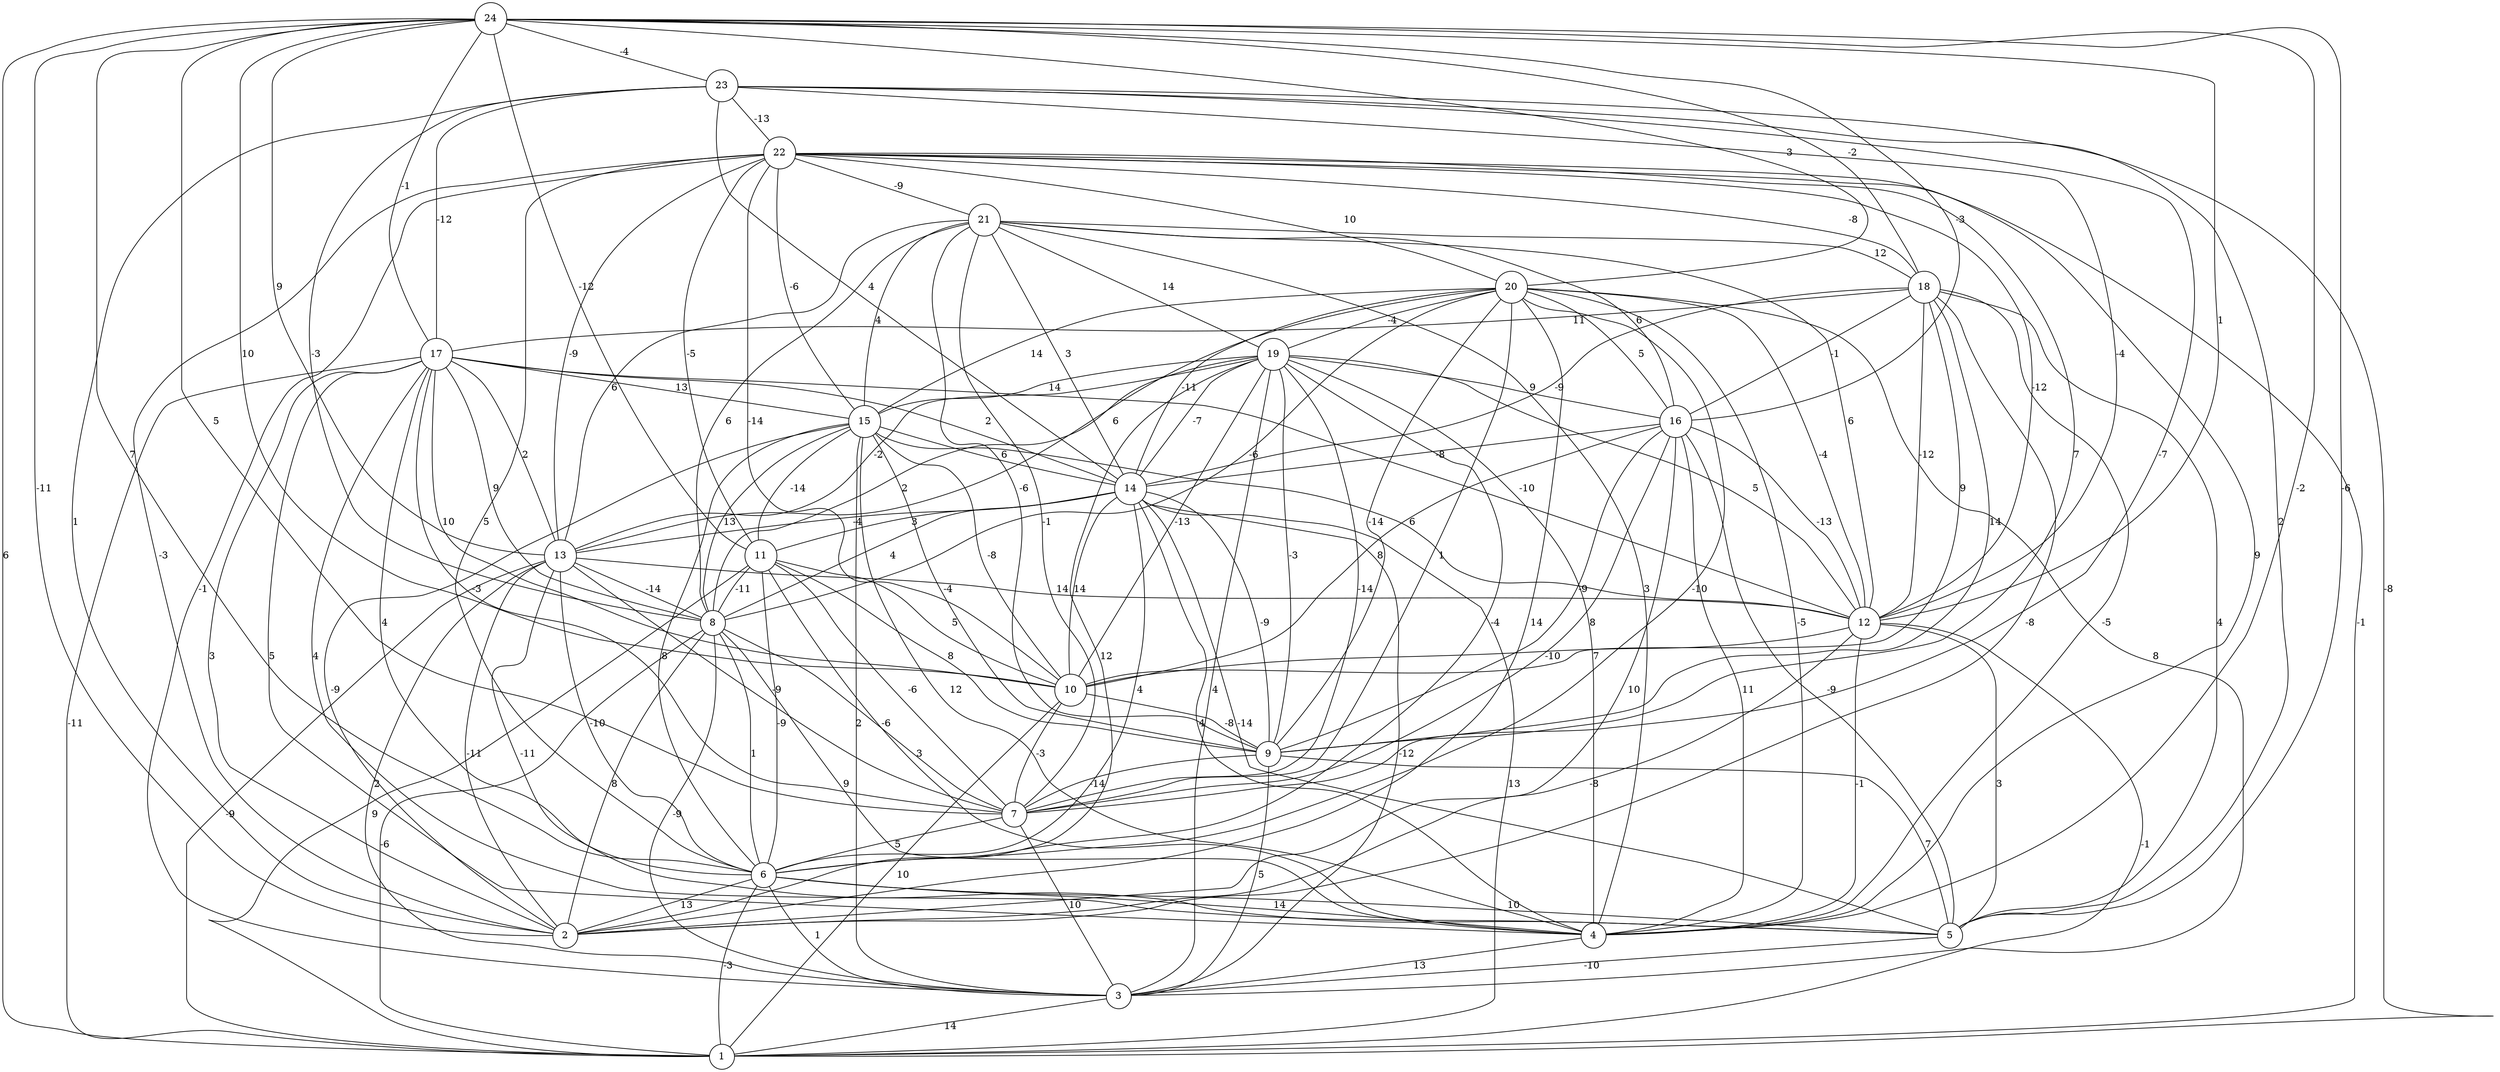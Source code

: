 graph { 
	 fontname="Helvetica,Arial,sans-serif" 
	 node [shape = circle]; 
	 24 -- 1 [label = "6"];
	 24 -- 2 [label = "-11"];
	 24 -- 4 [label = "-2"];
	 24 -- 5 [label = "-6"];
	 24 -- 6 [label = "7"];
	 24 -- 7 [label = "5"];
	 24 -- 10 [label = "10"];
	 24 -- 11 [label = "-12"];
	 24 -- 12 [label = "1"];
	 24 -- 13 [label = "9"];
	 24 -- 16 [label = "-3"];
	 24 -- 17 [label = "-1"];
	 24 -- 18 [label = "-2"];
	 24 -- 20 [label = "3"];
	 24 -- 23 [label = "-4"];
	 23 -- 1 [label = "-8"];
	 23 -- 2 [label = "1"];
	 23 -- 5 [label = "2"];
	 23 -- 7 [label = "-7"];
	 23 -- 8 [label = "-3"];
	 23 -- 12 [label = "-4"];
	 23 -- 14 [label = "4"];
	 23 -- 17 [label = "-12"];
	 23 -- 22 [label = "-13"];
	 22 -- 1 [label = "-1"];
	 22 -- 2 [label = "-3"];
	 22 -- 3 [label = "-1"];
	 22 -- 4 [label = "9"];
	 22 -- 6 [label = "5"];
	 22 -- 9 [label = "7"];
	 22 -- 10 [label = "-14"];
	 22 -- 11 [label = "-5"];
	 22 -- 12 [label = "-12"];
	 22 -- 13 [label = "-9"];
	 22 -- 15 [label = "-6"];
	 22 -- 18 [label = "-8"];
	 22 -- 20 [label = "10"];
	 22 -- 21 [label = "-9"];
	 21 -- 4 [label = "3"];
	 21 -- 7 [label = "-1"];
	 21 -- 8 [label = "6"];
	 21 -- 9 [label = "-6"];
	 21 -- 12 [label = "6"];
	 21 -- 13 [label = "6"];
	 21 -- 14 [label = "3"];
	 21 -- 15 [label = "4"];
	 21 -- 16 [label = "6"];
	 21 -- 18 [label = "12"];
	 21 -- 19 [label = "14"];
	 20 -- 2 [label = "14"];
	 20 -- 3 [label = "8"];
	 20 -- 4 [label = "-5"];
	 20 -- 6 [label = "-10"];
	 20 -- 7 [label = "1"];
	 20 -- 8 [label = "-6"];
	 20 -- 9 [label = "-14"];
	 20 -- 12 [label = "-4"];
	 20 -- 13 [label = "6"];
	 20 -- 14 [label = "-11"];
	 20 -- 15 [label = "14"];
	 20 -- 16 [label = "5"];
	 20 -- 19 [label = "-4"];
	 19 -- 2 [label = "12"];
	 19 -- 3 [label = "4"];
	 19 -- 4 [label = "7"];
	 19 -- 6 [label = "-4"];
	 19 -- 7 [label = "-14"];
	 19 -- 8 [label = "2"];
	 19 -- 9 [label = "-3"];
	 19 -- 10 [label = "-13"];
	 19 -- 12 [label = "5"];
	 19 -- 13 [label = "-2"];
	 19 -- 14 [label = "-7"];
	 19 -- 15 [label = "14"];
	 19 -- 16 [label = "9"];
	 18 -- 2 [label = "-8"];
	 18 -- 4 [label = "-5"];
	 18 -- 5 [label = "4"];
	 18 -- 9 [label = "14"];
	 18 -- 10 [label = "9"];
	 18 -- 12 [label = "-12"];
	 18 -- 14 [label = "-9"];
	 18 -- 16 [label = "-1"];
	 18 -- 17 [label = "11"];
	 17 -- 1 [label = "-11"];
	 17 -- 2 [label = "3"];
	 17 -- 4 [label = "5"];
	 17 -- 5 [label = "4"];
	 17 -- 6 [label = "4"];
	 17 -- 7 [label = "-3"];
	 17 -- 8 [label = "9"];
	 17 -- 10 [label = "10"];
	 17 -- 12 [label = "-10"];
	 17 -- 13 [label = "2"];
	 17 -- 14 [label = "2"];
	 17 -- 15 [label = "13"];
	 16 -- 2 [label = "10"];
	 16 -- 4 [label = "11"];
	 16 -- 5 [label = "-9"];
	 16 -- 7 [label = "8"];
	 16 -- 9 [label = "-9"];
	 16 -- 10 [label = "8"];
	 16 -- 12 [label = "-13"];
	 16 -- 14 [label = "-8"];
	 15 -- 2 [label = "-9"];
	 15 -- 3 [label = "2"];
	 15 -- 4 [label = "12"];
	 15 -- 6 [label = "8"];
	 15 -- 8 [label = "13"];
	 15 -- 9 [label = "-4"];
	 15 -- 10 [label = "-8"];
	 15 -- 11 [label = "-14"];
	 15 -- 12 [label = "6"];
	 15 -- 14 [label = "6"];
	 14 -- 1 [label = "13"];
	 14 -- 3 [label = "-12"];
	 14 -- 4 [label = "4"];
	 14 -- 5 [label = "-14"];
	 14 -- 6 [label = "4"];
	 14 -- 8 [label = "4"];
	 14 -- 9 [label = "-9"];
	 14 -- 10 [label = "14"];
	 14 -- 11 [label = "3"];
	 14 -- 13 [label = "-4"];
	 13 -- 1 [label = "-9"];
	 13 -- 2 [label = "-11"];
	 13 -- 3 [label = "2"];
	 13 -- 5 [label = "-11"];
	 13 -- 6 [label = "-10"];
	 13 -- 7 [label = "-9"];
	 13 -- 8 [label = "-14"];
	 13 -- 12 [label = "14"];
	 12 -- 1 [label = "-1"];
	 12 -- 2 [label = "-8"];
	 12 -- 4 [label = "-1"];
	 12 -- 5 [label = "3"];
	 12 -- 10 [label = "-10"];
	 11 -- 1 [label = "9"];
	 11 -- 4 [label = "3"];
	 11 -- 6 [label = "-9"];
	 11 -- 7 [label = "-6"];
	 11 -- 8 [label = "-11"];
	 11 -- 9 [label = "8"];
	 11 -- 10 [label = "5"];
	 10 -- 1 [label = "10"];
	 10 -- 7 [label = "-3"];
	 10 -- 9 [label = "-8"];
	 9 -- 3 [label = "5"];
	 9 -- 5 [label = "7"];
	 9 -- 7 [label = "-14"];
	 8 -- 1 [label = "-6"];
	 8 -- 2 [label = "8"];
	 8 -- 3 [label = "-9"];
	 8 -- 4 [label = "9"];
	 8 -- 6 [label = "1"];
	 8 -- 7 [label = "-6"];
	 7 -- 3 [label = "10"];
	 7 -- 6 [label = "5"];
	 6 -- 1 [label = "-3"];
	 6 -- 2 [label = "13"];
	 6 -- 3 [label = "1"];
	 6 -- 4 [label = "14"];
	 6 -- 5 [label = "10"];
	 5 -- 3 [label = "-10"];
	 4 -- 3 [label = "13"];
	 3 -- 1 [label = "14"];
	 1;
	 2;
	 3;
	 4;
	 5;
	 6;
	 7;
	 8;
	 9;
	 10;
	 11;
	 12;
	 13;
	 14;
	 15;
	 16;
	 17;
	 18;
	 19;
	 20;
	 21;
	 22;
	 23;
	 24;
}
